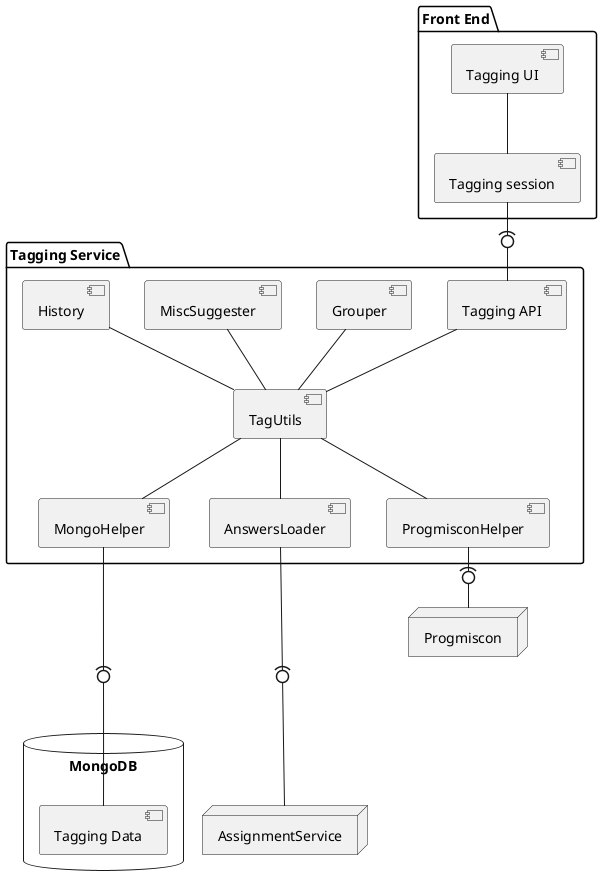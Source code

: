 @startuml


database "MongoDB\n" {
    [Tagging Data] as D
}

package "Tagging Service" as TService {
    [Tagging API] as TAPI
    [Grouper] as G
    [TagUtils] as TU
    [MongoHelper] as MH
    [MiscSuggester] as MS
    [History] as H
    [AnswersLoader] as AL
    [ProgmisconHelper] as PGH

    TAPI -- TU

    G -- TU
    MS -- TU
    H -- TU
    TU -- AL
    TU -- MH
    TU -- PGH
}

package "Front End" {
    [Tagging UI] as tui
    [Tagging session] as ts

    tui -- ts
}

node "AssignmentService" as AS
node "Progmiscon" as PG

MH --(0-- D

AL --(0-- AS


ts -(0- TAPI

PGH -(0- PG


@enduml